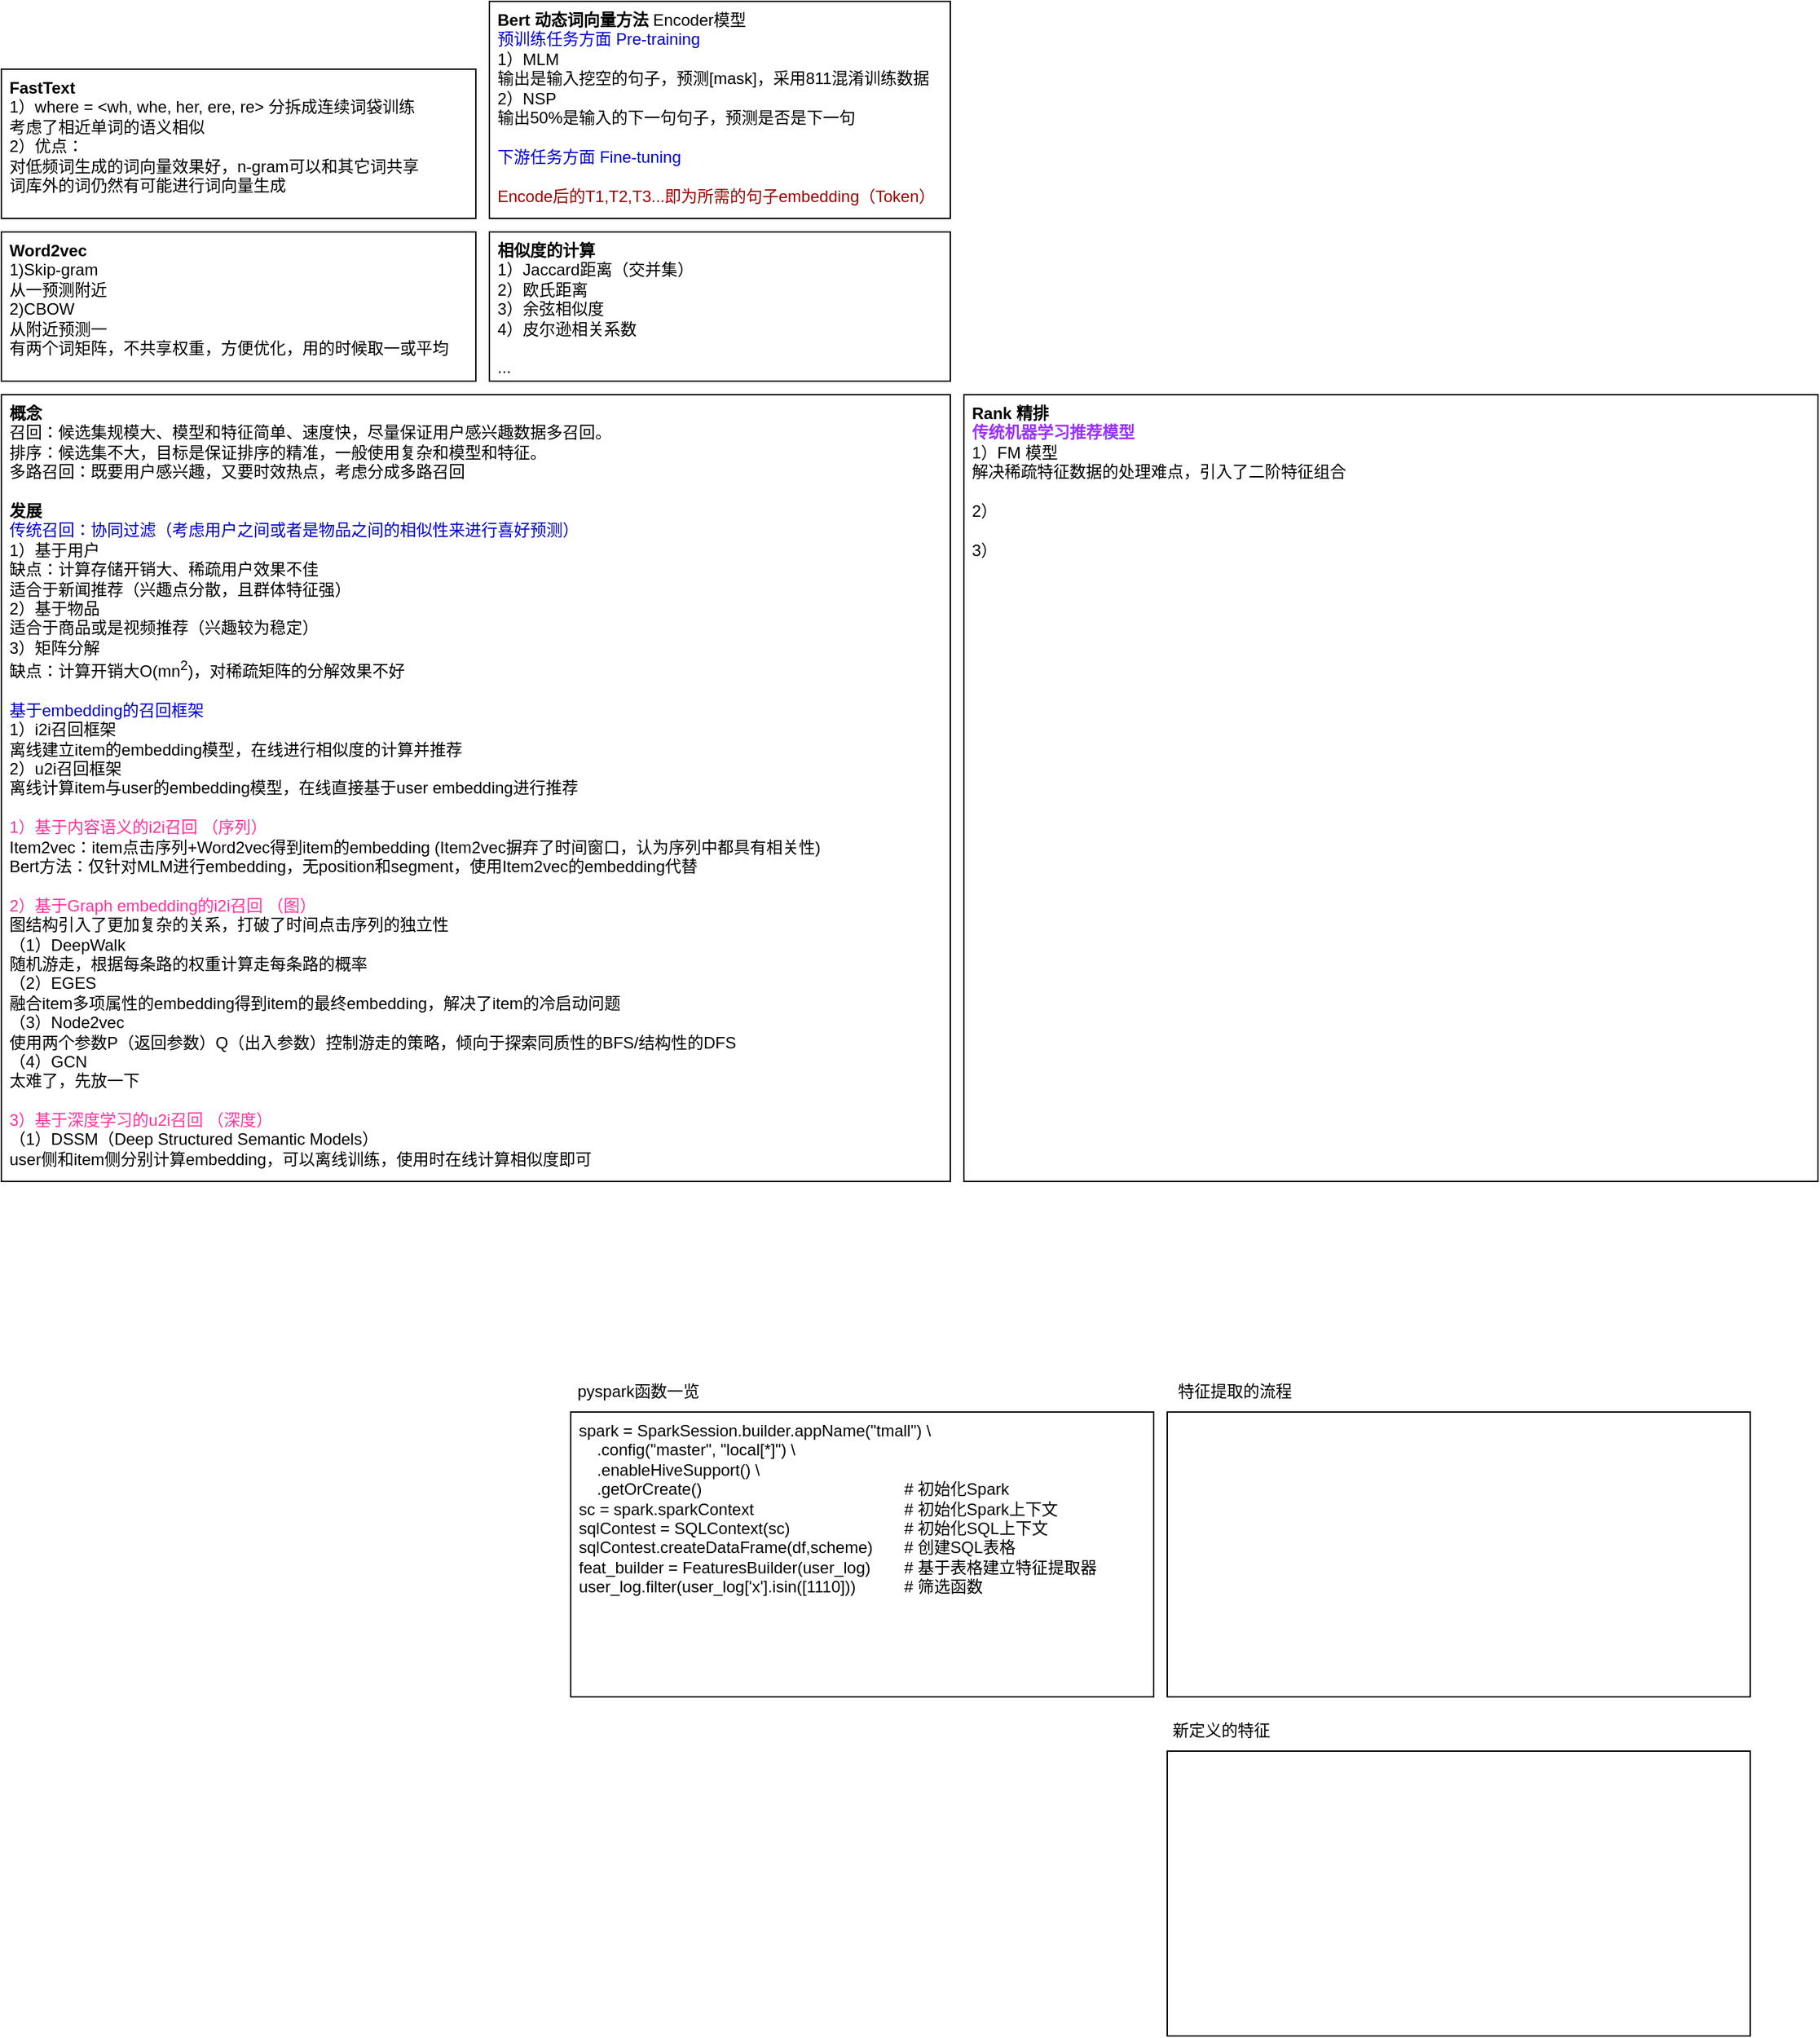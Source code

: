 <mxfile version="24.7.6">
  <diagram name="第 1 页" id="36jbz5RrVT9zZQwFr1fX">
    <mxGraphModel dx="1354" dy="1903" grid="1" gridSize="10" guides="1" tooltips="1" connect="1" arrows="1" fold="1" page="0" pageScale="1" pageWidth="827" pageHeight="1169" math="0" shadow="0">
      <root>
        <mxCell id="0" />
        <mxCell id="1" parent="0" />
        <mxCell id="ATmWsD3FDVk_h2czRpAP-1" value="&lt;div&gt;spark = SparkSession.builder&lt;span style=&quot;background-color: initial;&quot;&gt;.appName(&quot;tmall&quot;) \&lt;/span&gt;&lt;/div&gt;&lt;div&gt;&amp;nbsp; &amp;nbsp; .config(&quot;master&quot;, &quot;local[*]&quot;) \&lt;/div&gt;&lt;div&gt;&amp;nbsp; &amp;nbsp; .enableHiveSupport() \&lt;/div&gt;&lt;div&gt;&amp;nbsp; &amp;nbsp; .getOrCreate()&lt;span style=&quot;white-space: pre;&quot;&gt;&#x9;&lt;/span&gt;&lt;span style=&quot;white-space: pre;&quot;&gt;&#x9;&lt;/span&gt;&lt;span style=&quot;white-space: pre;&quot;&gt;&#x9;&lt;/span&gt;&lt;span style=&quot;white-space: pre;&quot;&gt;&#x9;&lt;/span&gt;&lt;span style=&quot;white-space: pre;&quot;&gt;&#x9;&lt;span style=&quot;white-space: pre;&quot;&gt;&#x9;&lt;/span&gt;&lt;/span&gt;# 初始化Spark&lt;/div&gt;&lt;div&gt;sc = spark.sparkContext&lt;span style=&quot;white-space: pre;&quot;&gt;&#x9;&lt;/span&gt;&lt;span style=&quot;white-space: pre;&quot;&gt;&#x9;&lt;/span&gt;&lt;span style=&quot;white-space: pre;&quot;&gt;&#x9;&lt;/span&gt;&lt;span style=&quot;white-space: pre;&quot;&gt;&#x9;&lt;span style=&quot;white-space: pre;&quot;&gt;&#x9;&lt;/span&gt;&lt;/span&gt;# 初始化Spark上下文&lt;br&gt;&lt;/div&gt;&lt;div&gt;sqlContest = SQLContext(sc)&lt;span style=&quot;white-space: pre;&quot;&gt;&#x9;&lt;/span&gt;&lt;span style=&quot;white-space: pre;&quot;&gt;&#x9;&lt;/span&gt;&lt;span style=&quot;white-space: pre;&quot;&gt;&#x9;&lt;span style=&quot;white-space: pre;&quot;&gt;&#x9;&lt;/span&gt;&lt;/span&gt;# 初始化SQL上下文&lt;br&gt;&lt;/div&gt;&lt;div&gt;sqlContest.createDataFrame(df,scheme)&lt;span style=&quot;white-space: pre;&quot;&gt;&#x9;&lt;/span&gt;# 创建SQL表格&lt;br&gt;&lt;/div&gt;&lt;div&gt;feat_builder = FeaturesBuilder(user_log)&lt;span style=&quot;white-space: pre;&quot;&gt;&#x9;&lt;/span&gt;# 基于表格建立特征提取器&lt;br&gt;&lt;/div&gt;&lt;div&gt;user_log.filter(user_log[&#39;x&#39;].isin([1110]))&lt;span style=&quot;white-space: pre;&quot;&gt;&#x9;&lt;/span&gt;&lt;span style=&quot;white-space: pre;&quot;&gt;&#x9;&lt;/span&gt;# 筛选函数&lt;br&gt;&lt;/div&gt;&lt;div&gt;&lt;br&gt;&lt;/div&gt;&lt;div&gt;&lt;br&gt;&lt;/div&gt;" style="rounded=0;whiteSpace=wrap;html=1;align=left;verticalAlign=top;spacingLeft=4;" parent="1" vertex="1">
          <mxGeometry x="-220" y="-170" width="430" height="210" as="geometry" />
        </mxCell>
        <mxCell id="ATmWsD3FDVk_h2czRpAP-2" value="pyspark函数一览" style="text;html=1;align=center;verticalAlign=middle;whiteSpace=wrap;rounded=0;" parent="1" vertex="1">
          <mxGeometry x="-220" y="-200" width="100" height="30" as="geometry" />
        </mxCell>
        <mxCell id="ATmWsD3FDVk_h2czRpAP-3" value="&lt;div&gt;&lt;br&gt;&lt;/div&gt;" style="rounded=0;whiteSpace=wrap;html=1;align=left;verticalAlign=top;spacingLeft=4;" parent="1" vertex="1">
          <mxGeometry x="220" y="-170" width="430" height="210" as="geometry" />
        </mxCell>
        <mxCell id="ATmWsD3FDVk_h2czRpAP-4" value="特征提取的流程" style="text;html=1;align=center;verticalAlign=middle;whiteSpace=wrap;rounded=0;" parent="1" vertex="1">
          <mxGeometry x="220" y="-200" width="100" height="30" as="geometry" />
        </mxCell>
        <mxCell id="ATmWsD3FDVk_h2czRpAP-5" value="新定义的特征" style="text;html=1;align=center;verticalAlign=middle;whiteSpace=wrap;rounded=0;" parent="1" vertex="1">
          <mxGeometry x="220" y="50" width="80" height="30" as="geometry" />
        </mxCell>
        <mxCell id="ATmWsD3FDVk_h2czRpAP-6" value="&lt;div&gt;&lt;br&gt;&lt;/div&gt;" style="rounded=0;whiteSpace=wrap;html=1;align=left;verticalAlign=top;spacingLeft=4;" parent="1" vertex="1">
          <mxGeometry x="220" y="80" width="430" height="210" as="geometry" />
        </mxCell>
        <mxCell id="ATmWsD3FDVk_h2czRpAP-8" value="&lt;div&gt;&lt;b&gt;概念&lt;/b&gt;&lt;/div&gt;&lt;div&gt;召回：候选集规模大、模型和特征简单、速度快，尽量保证用户感兴趣数据多召回。&lt;/div&gt;&lt;div&gt;排序：候选集不大，目标是保证排序的精准，一般使用复杂和模型和特征。&lt;/div&gt;&lt;div&gt;多路召回：既要用户感兴趣，又要时效热点，考虑分成多路召回&lt;/div&gt;&lt;div&gt;&lt;br&gt;&lt;/div&gt;&lt;div&gt;&lt;b&gt;发展&lt;/b&gt;&lt;/div&gt;&lt;div&gt;&lt;font color=&quot;#0000cc&quot;&gt;传统召回：协同过滤（考虑用户之间或者是物品之间的相似性来进行喜好预测）&lt;/font&gt;&lt;/div&gt;&lt;div&gt;1）基于用户&lt;/div&gt;&lt;div&gt;缺点：计算存储开销大、稀疏用户效果不佳&lt;/div&gt;&lt;div&gt;适合于新闻推荐（兴趣点分散，且群体特征强）&lt;/div&gt;&lt;div&gt;2）基于物品&lt;/div&gt;&lt;div&gt;适合于商品或是视频推荐（兴趣较为稳定）&lt;/div&gt;&lt;div&gt;3）矩阵分解&lt;br&gt;&lt;/div&gt;&lt;div&gt;缺点：计算开销大O(mn&lt;sup&gt;2&lt;/sup&gt;)，对稀疏矩阵的分解效果不好&lt;/div&gt;&lt;div&gt;&lt;br&gt;&lt;/div&gt;&lt;div&gt;&lt;font color=&quot;#0000cc&quot;&gt;基于embedding的召回框架&lt;/font&gt;&lt;/div&gt;&lt;div&gt;1）i2i召回框架&lt;/div&gt;&lt;div&gt;离线建立item的embedding模型，在线进行相似度的计算并推荐&lt;/div&gt;&lt;div&gt;2）u2i召回框架&lt;/div&gt;&lt;div&gt;离线计算item与user的&lt;span style=&quot;background-color: initial;&quot;&gt;embedding模型，在线直接基于user&amp;nbsp;&lt;/span&gt;&lt;span style=&quot;background-color: initial;&quot;&gt;embedding进行推荐&lt;/span&gt;&lt;/div&gt;&lt;div&gt;&lt;br&gt;&lt;/div&gt;&lt;div&gt;&lt;font color=&quot;#ff3399&quot;&gt;1）基于内容语义的i2i召回 （序列）&lt;/font&gt;&lt;/div&gt;&lt;div&gt;Item2vec：item点击序列+Word2vec得到item的embedding (&lt;span style=&quot;background-color: initial;&quot;&gt;Item2vec&lt;/span&gt;&lt;span style=&quot;background-color: initial;&quot;&gt;摒弃了时间窗口，认为序列中都具有相关性)&lt;/span&gt;&lt;/div&gt;&lt;div&gt;&lt;span style=&quot;background-color: initial;&quot;&gt;Bert方法：仅针对MLM进行embedding，无position和segment，使用&lt;/span&gt;&lt;span style=&quot;background-color: initial;&quot;&gt;Item2vec的embedding代替&lt;/span&gt;&lt;/div&gt;&lt;div&gt;&lt;span style=&quot;background-color: initial;&quot;&gt;&lt;br&gt;&lt;/span&gt;&lt;/div&gt;&lt;div&gt;&lt;span style=&quot;background-color: initial;&quot;&gt;&lt;font color=&quot;#ff3399&quot;&gt;2）基于Graph embedding的i2i召回 （图）&lt;/font&gt;&lt;/span&gt;&lt;/div&gt;&lt;div&gt;&lt;span style=&quot;background-color: initial;&quot;&gt;图结构引入了更加复杂的关系，打破了时间点击序列的独立性&lt;/span&gt;&lt;/div&gt;&lt;div&gt;&lt;span style=&quot;background-color: initial;&quot;&gt;（1）DeepWalk&lt;/span&gt;&lt;br&gt;&lt;/div&gt;&lt;div&gt;随机游走，根据每条路的权重计算走每条路的概率&lt;/div&gt;&lt;div&gt;&lt;span style=&quot;background-color: initial;&quot;&gt;（2）EGES&lt;/span&gt;&lt;/div&gt;&lt;div&gt;&lt;span style=&quot;background-color: initial;&quot;&gt;融合item多项属性的embedding得到item的最终embedding，解决了item的冷启动问题&lt;/span&gt;&lt;/div&gt;&lt;div&gt;（3）Node2vec&lt;/div&gt;&lt;div&gt;使用两个参数P（返回参数）Q（出入参数）控制游走的策略，倾向于探索同质性的BFS/结构性的DFS&lt;/div&gt;&lt;div&gt;（4）GCN&lt;/div&gt;&lt;div&gt;太难了，先放一下&lt;/div&gt;&lt;div&gt;&lt;br&gt;&lt;/div&gt;&lt;div&gt;&lt;span style=&quot;color: rgb(255, 51, 153);&quot;&gt;3）基于深度学习的u2i召回 （深度）&lt;/span&gt;&lt;br&gt;&lt;/div&gt;&lt;div&gt;（1）DSSM（Deep Structured Semantic Models）&lt;/div&gt;&lt;div&gt;user侧和item侧分别计算embedding，可以离线训练，使用时在线计算相似度即可&lt;/div&gt;" style="rounded=0;whiteSpace=wrap;html=1;align=left;verticalAlign=top;spacingLeft=4;" parent="1" vertex="1">
          <mxGeometry x="-640" y="-920" width="700" height="580" as="geometry" />
        </mxCell>
        <mxCell id="ATmWsD3FDVk_h2czRpAP-10" value="&lt;div&gt;&lt;b&gt;相似度的计算&lt;/b&gt;&lt;/div&gt;&lt;div&gt;1）Jaccard距离（交并集）&lt;/div&gt;&lt;div&gt;2）欧氏距离&lt;/div&gt;&lt;div&gt;3）余弦相似度&lt;/div&gt;&lt;div&gt;4）皮尔逊相关系数&lt;/div&gt;&lt;div&gt;&lt;br&gt;&lt;/div&gt;&lt;div&gt;...&lt;/div&gt;" style="rounded=0;whiteSpace=wrap;html=1;align=left;verticalAlign=top;spacingLeft=4;" parent="1" vertex="1">
          <mxGeometry x="-280" y="-1040" width="340" height="110" as="geometry" />
        </mxCell>
        <mxCell id="ATmWsD3FDVk_h2czRpAP-11" value="&lt;b&gt;Word2vec&lt;/b&gt;&lt;div&gt;1)Skip-gram&lt;/div&gt;&lt;div&gt;从一预测附近&lt;/div&gt;&lt;div&gt;2)CBOW&lt;/div&gt;&lt;div&gt;从附近预测一&lt;/div&gt;&lt;div&gt;有两个词矩阵，不共享权重，方便优化，用的时候取一或平均&lt;/div&gt;" style="rounded=0;whiteSpace=wrap;html=1;align=left;verticalAlign=top;spacingLeft=4;" parent="1" vertex="1">
          <mxGeometry x="-640" y="-1040" width="350" height="110" as="geometry" />
        </mxCell>
        <mxCell id="ATmWsD3FDVk_h2czRpAP-13" value="&lt;b&gt;FastText&lt;/b&gt;&lt;br&gt;&lt;div&gt;1）where = &amp;lt;wh, whe, her, ere, re&amp;gt; 分拆成连续词袋训练&lt;/div&gt;&lt;div&gt;考虑了相近单词的语义相似&lt;/div&gt;&lt;div&gt;2）优点：&lt;/div&gt;&lt;div&gt;对低频词生成的词向量效果好，n-gram可以和其它词共享&lt;br&gt;&lt;/div&gt;&lt;div&gt;词库外的词仍然有可能进行词向量生成&lt;/div&gt;" style="rounded=0;whiteSpace=wrap;html=1;align=left;verticalAlign=top;spacingLeft=4;" parent="1" vertex="1">
          <mxGeometry x="-640" y="-1160" width="350" height="110" as="geometry" />
        </mxCell>
        <mxCell id="ATmWsD3FDVk_h2czRpAP-14" value="&lt;b&gt;Bert 动态词向量方法&amp;nbsp;&lt;/b&gt;Encoder模型&lt;br&gt;&lt;div&gt;&lt;font color=&quot;#0000cc&quot;&gt;预训练任务方面 Pre-training&lt;/font&gt;&lt;/div&gt;&lt;div&gt;1）MLM&lt;/div&gt;&lt;div&gt;输出是输入挖空的句子，&lt;span style=&quot;background-color: initial;&quot;&gt;预测[mask]，采用811混淆训练数据&lt;/span&gt;&lt;/div&gt;&lt;div&gt;2）NSP&lt;/div&gt;&lt;div&gt;输出50%是输入的下一句句子，预测是否是下一句&lt;/div&gt;&lt;div&gt;&lt;br&gt;&lt;/div&gt;&lt;div&gt;&lt;font color=&quot;#0000cc&quot;&gt;下游任务方面 Fine-tuning&lt;/font&gt;&lt;/div&gt;&lt;div&gt;&lt;font color=&quot;#0000cc&quot;&gt;&lt;br&gt;&lt;/font&gt;&lt;/div&gt;&lt;div&gt;&lt;font color=&quot;#990000&quot;&gt;Encode后的T1,T2,T3...即为所需的句子embedding（Token）&lt;/font&gt;&lt;/div&gt;" style="rounded=0;whiteSpace=wrap;html=1;align=left;verticalAlign=top;spacingLeft=4;" parent="1" vertex="1">
          <mxGeometry x="-280" y="-1210" width="340" height="160" as="geometry" />
        </mxCell>
        <mxCell id="H9xUbHL-VWyd2PXrm6Qb-2" value="&lt;b&gt;Rank 精排&lt;/b&gt;&lt;div&gt;&lt;b&gt;&lt;font color=&quot;#9933ff&quot;&gt;传统机器学习推荐模型&lt;/font&gt;&lt;br&gt;&lt;/b&gt;&lt;div&gt;1）FM 模型&lt;/div&gt;&lt;div&gt;解决稀疏特征数据的处理难点，引入了二阶特征组合&lt;/div&gt;&lt;div&gt;&lt;br&gt;&lt;/div&gt;&lt;div&gt;2）&lt;/div&gt;&lt;div&gt;&lt;br&gt;&lt;/div&gt;&lt;div&gt;3）&lt;/div&gt;&lt;div&gt;&lt;br&gt;&lt;/div&gt;&lt;div&gt;&lt;br&gt;&lt;/div&gt;&lt;/div&gt;" style="rounded=0;whiteSpace=wrap;html=1;align=left;verticalAlign=top;spacingLeft=4;" vertex="1" parent="1">
          <mxGeometry x="70" y="-920" width="630" height="580" as="geometry" />
        </mxCell>
      </root>
    </mxGraphModel>
  </diagram>
</mxfile>
